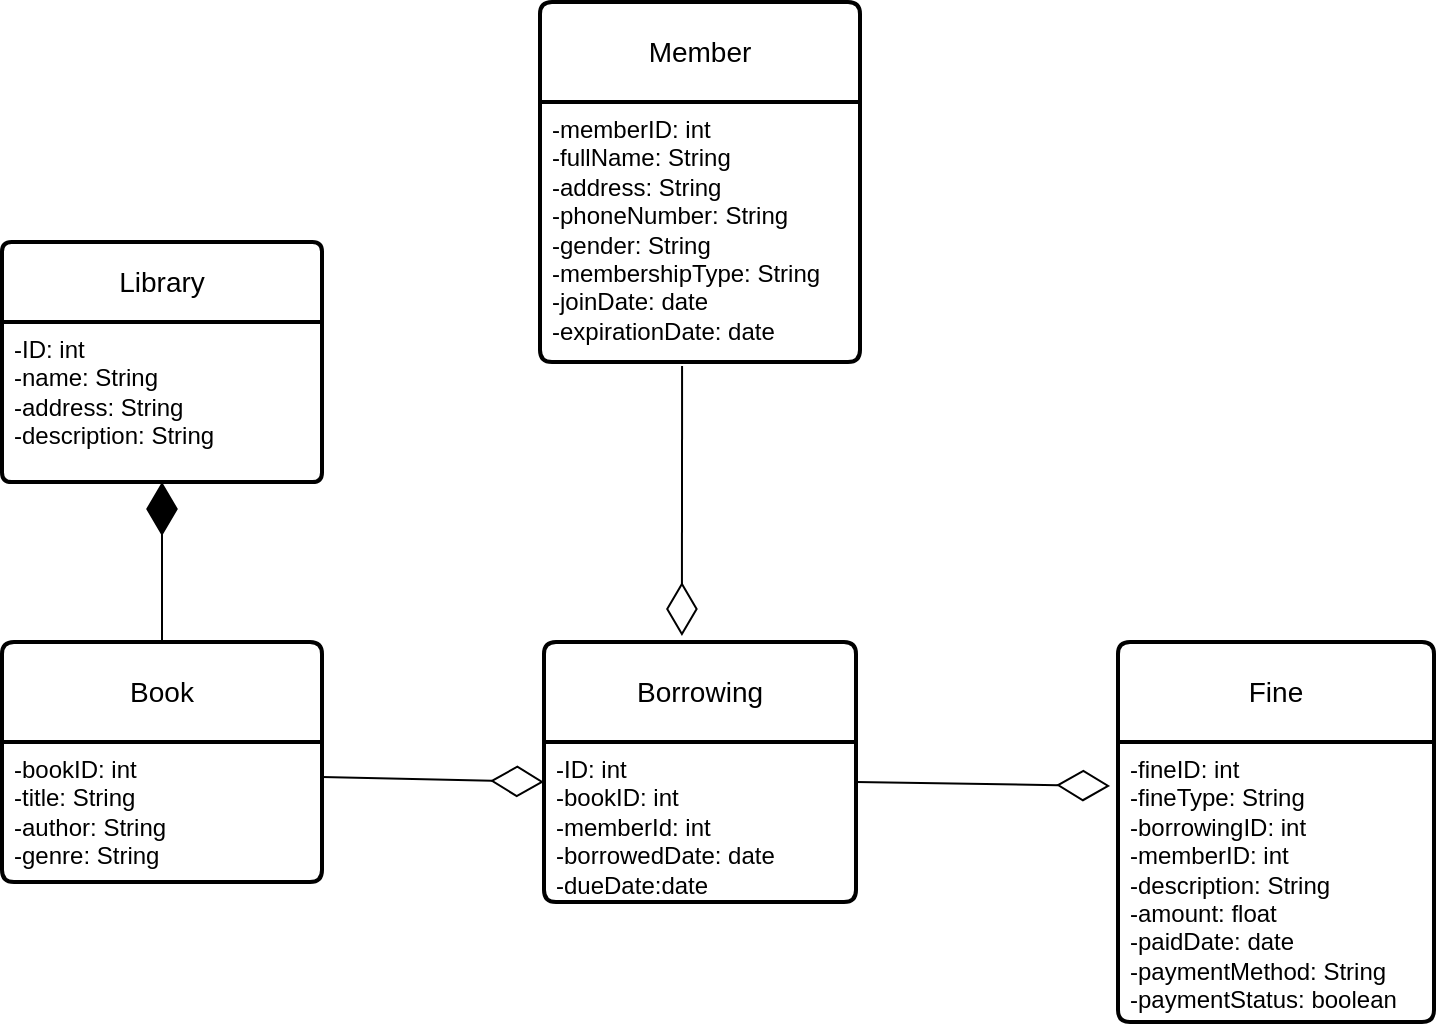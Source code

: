 <mxfile version="24.0.3" type="github">
  <diagram name="Trang-1" id="CcUU5hTk6bjeZSkGkPxU">
    <mxGraphModel dx="1434" dy="1907" grid="1" gridSize="10" guides="1" tooltips="1" connect="1" arrows="1" fold="1" page="1" pageScale="1" pageWidth="827" pageHeight="1169" math="0" shadow="0">
      <root>
        <mxCell id="0" />
        <mxCell id="1" parent="0" />
        <mxCell id="xhiR7ODnm2sB2tyQmkOb-6" value="Library" style="swimlane;childLayout=stackLayout;horizontal=1;startSize=40;horizontalStack=0;rounded=1;fontSize=14;fontStyle=0;strokeWidth=2;resizeParent=0;resizeLast=1;shadow=0;dashed=0;align=center;arcSize=4;whiteSpace=wrap;html=1;" vertex="1" parent="1">
          <mxGeometry x="82" y="120" width="160" height="120" as="geometry" />
        </mxCell>
        <mxCell id="xhiR7ODnm2sB2tyQmkOb-7" value="-ID: int&lt;div&gt;-name: String&lt;/div&gt;&lt;div&gt;-address: String&lt;/div&gt;&lt;div&gt;-description: String&lt;/div&gt;&lt;div&gt;&lt;br&gt;&lt;/div&gt;" style="align=left;strokeColor=none;fillColor=none;spacingLeft=4;fontSize=12;verticalAlign=top;resizable=0;rotatable=0;part=1;html=1;" vertex="1" parent="xhiR7ODnm2sB2tyQmkOb-6">
          <mxGeometry y="40" width="160" height="80" as="geometry" />
        </mxCell>
        <mxCell id="xhiR7ODnm2sB2tyQmkOb-11" value="Book" style="swimlane;childLayout=stackLayout;horizontal=1;startSize=50;horizontalStack=0;rounded=1;fontSize=14;fontStyle=0;strokeWidth=2;resizeParent=0;resizeLast=1;shadow=0;dashed=0;align=center;arcSize=4;whiteSpace=wrap;html=1;" vertex="1" parent="1">
          <mxGeometry x="82" y="320" width="160" height="120" as="geometry">
            <mxRectangle x="340" y="120" width="70" height="50" as="alternateBounds" />
          </mxGeometry>
        </mxCell>
        <mxCell id="xhiR7ODnm2sB2tyQmkOb-12" value="-bookID: int&lt;div&gt;-title: String&lt;/div&gt;&lt;div&gt;-author: String&lt;/div&gt;&lt;div&gt;-genre: String&lt;/div&gt;&lt;div&gt;&lt;br&gt;&lt;/div&gt;" style="align=left;strokeColor=none;fillColor=none;spacingLeft=4;fontSize=12;verticalAlign=top;resizable=0;rotatable=0;part=1;html=1;" vertex="1" parent="xhiR7ODnm2sB2tyQmkOb-11">
          <mxGeometry y="50" width="160" height="70" as="geometry" />
        </mxCell>
        <mxCell id="xhiR7ODnm2sB2tyQmkOb-19" value="Member" style="swimlane;childLayout=stackLayout;horizontal=1;startSize=50;horizontalStack=0;rounded=1;fontSize=14;fontStyle=0;strokeWidth=2;resizeParent=0;resizeLast=1;shadow=0;dashed=0;align=center;arcSize=4;whiteSpace=wrap;html=1;" vertex="1" parent="1">
          <mxGeometry x="351" width="160" height="180" as="geometry" />
        </mxCell>
        <mxCell id="xhiR7ODnm2sB2tyQmkOb-20" value="-memberID: int&lt;div&gt;-fullName: String&lt;/div&gt;&lt;div&gt;-address: String&lt;/div&gt;&lt;div&gt;-phoneNumber: String&lt;/div&gt;&lt;div&gt;-gender: String&lt;/div&gt;&lt;div&gt;-membershipType: String&lt;/div&gt;&lt;div&gt;-joinDate: date&lt;/div&gt;&lt;div&gt;-expirationDate: date&lt;/div&gt;" style="align=left;strokeColor=none;fillColor=none;spacingLeft=4;fontSize=12;verticalAlign=top;resizable=0;rotatable=0;part=1;html=1;" vertex="1" parent="xhiR7ODnm2sB2tyQmkOb-19">
          <mxGeometry y="50" width="160" height="130" as="geometry" />
        </mxCell>
        <mxCell id="xhiR7ODnm2sB2tyQmkOb-22" value="Borrowing" style="swimlane;childLayout=stackLayout;horizontal=1;startSize=50;horizontalStack=0;rounded=1;fontSize=14;fontStyle=0;strokeWidth=2;resizeParent=0;resizeLast=1;shadow=0;dashed=0;align=center;arcSize=4;whiteSpace=wrap;html=1;" vertex="1" parent="1">
          <mxGeometry x="353" y="320" width="156" height="130" as="geometry" />
        </mxCell>
        <mxCell id="xhiR7ODnm2sB2tyQmkOb-23" value="-ID: int&lt;div&gt;-bookID: int&lt;/div&gt;&lt;div&gt;-memberId: int&lt;/div&gt;&lt;div&gt;-borrowedDate: date&lt;/div&gt;&lt;div&gt;-dueDate:date&lt;/div&gt;" style="align=left;strokeColor=none;fillColor=none;spacingLeft=4;fontSize=12;verticalAlign=top;resizable=0;rotatable=0;part=1;html=1;" vertex="1" parent="xhiR7ODnm2sB2tyQmkOb-22">
          <mxGeometry y="50" width="156" height="80" as="geometry" />
        </mxCell>
        <mxCell id="xhiR7ODnm2sB2tyQmkOb-25" value="Fine" style="swimlane;childLayout=stackLayout;horizontal=1;startSize=50;horizontalStack=0;rounded=1;fontSize=14;fontStyle=0;strokeWidth=2;resizeParent=0;resizeLast=1;shadow=0;dashed=0;align=center;arcSize=4;whiteSpace=wrap;html=1;" vertex="1" parent="1">
          <mxGeometry x="640" y="320" width="158" height="190" as="geometry" />
        </mxCell>
        <mxCell id="xhiR7ODnm2sB2tyQmkOb-26" value="-fineID: int&lt;div&gt;-fineType: String&lt;br&gt;&lt;div&gt;-borrowingID: int&lt;/div&gt;&lt;div&gt;-memberID: int&lt;br&gt;&lt;/div&gt;&lt;div&gt;-description: String&lt;/div&gt;&lt;div&gt;-amount: float&lt;/div&gt;&lt;div&gt;-paidDate: date&lt;/div&gt;&lt;div&gt;-paymentMethod: String&lt;/div&gt;&lt;/div&gt;&lt;div&gt;-paymentStatus: boolean&lt;/div&gt;" style="align=left;strokeColor=none;fillColor=none;spacingLeft=4;fontSize=12;verticalAlign=top;resizable=0;rotatable=0;part=1;html=1;" vertex="1" parent="xhiR7ODnm2sB2tyQmkOb-25">
          <mxGeometry y="50" width="158" height="140" as="geometry" />
        </mxCell>
        <mxCell id="xhiR7ODnm2sB2tyQmkOb-28" value="" style="endArrow=diamondThin;endFill=1;endSize=24;html=1;rounded=0;exitX=0.5;exitY=0;exitDx=0;exitDy=0;entryX=0.5;entryY=1;entryDx=0;entryDy=0;" edge="1" parent="1" source="xhiR7ODnm2sB2tyQmkOb-11" target="xhiR7ODnm2sB2tyQmkOb-7">
          <mxGeometry width="160" relative="1" as="geometry">
            <mxPoint x="100" y="270.5" as="sourcePoint" />
            <mxPoint y="270" as="targetPoint" />
          </mxGeometry>
        </mxCell>
        <mxCell id="xhiR7ODnm2sB2tyQmkOb-30" value="" style="endArrow=diamondThin;endFill=0;endSize=24;html=1;rounded=0;exitX=0.444;exitY=1.015;exitDx=0;exitDy=0;exitPerimeter=0;entryX=0.442;entryY=-0.023;entryDx=0;entryDy=0;entryPerimeter=0;" edge="1" parent="1" source="xhiR7ODnm2sB2tyQmkOb-20" target="xhiR7ODnm2sB2tyQmkOb-22">
          <mxGeometry width="160" relative="1" as="geometry">
            <mxPoint x="520" y="240" as="sourcePoint" />
            <mxPoint x="680" y="240" as="targetPoint" />
          </mxGeometry>
        </mxCell>
        <mxCell id="xhiR7ODnm2sB2tyQmkOb-31" value="" style="endArrow=diamondThin;endFill=0;endSize=24;html=1;rounded=0;exitX=1;exitY=0.25;exitDx=0;exitDy=0;entryX=0;entryY=0.25;entryDx=0;entryDy=0;" edge="1" parent="1" source="xhiR7ODnm2sB2tyQmkOb-12" target="xhiR7ODnm2sB2tyQmkOb-23">
          <mxGeometry width="160" relative="1" as="geometry">
            <mxPoint x="490" y="310" as="sourcePoint" />
            <mxPoint x="650" y="310" as="targetPoint" />
          </mxGeometry>
        </mxCell>
        <mxCell id="xhiR7ODnm2sB2tyQmkOb-33" value="" style="endArrow=diamondThin;endFill=0;endSize=24;html=1;rounded=0;exitX=1;exitY=0.25;exitDx=0;exitDy=0;entryX=-0.025;entryY=0.157;entryDx=0;entryDy=0;entryPerimeter=0;" edge="1" parent="1" source="xhiR7ODnm2sB2tyQmkOb-23" target="xhiR7ODnm2sB2tyQmkOb-26">
          <mxGeometry width="160" relative="1" as="geometry">
            <mxPoint x="490" y="310" as="sourcePoint" />
            <mxPoint x="650" y="310" as="targetPoint" />
          </mxGeometry>
        </mxCell>
      </root>
    </mxGraphModel>
  </diagram>
</mxfile>
